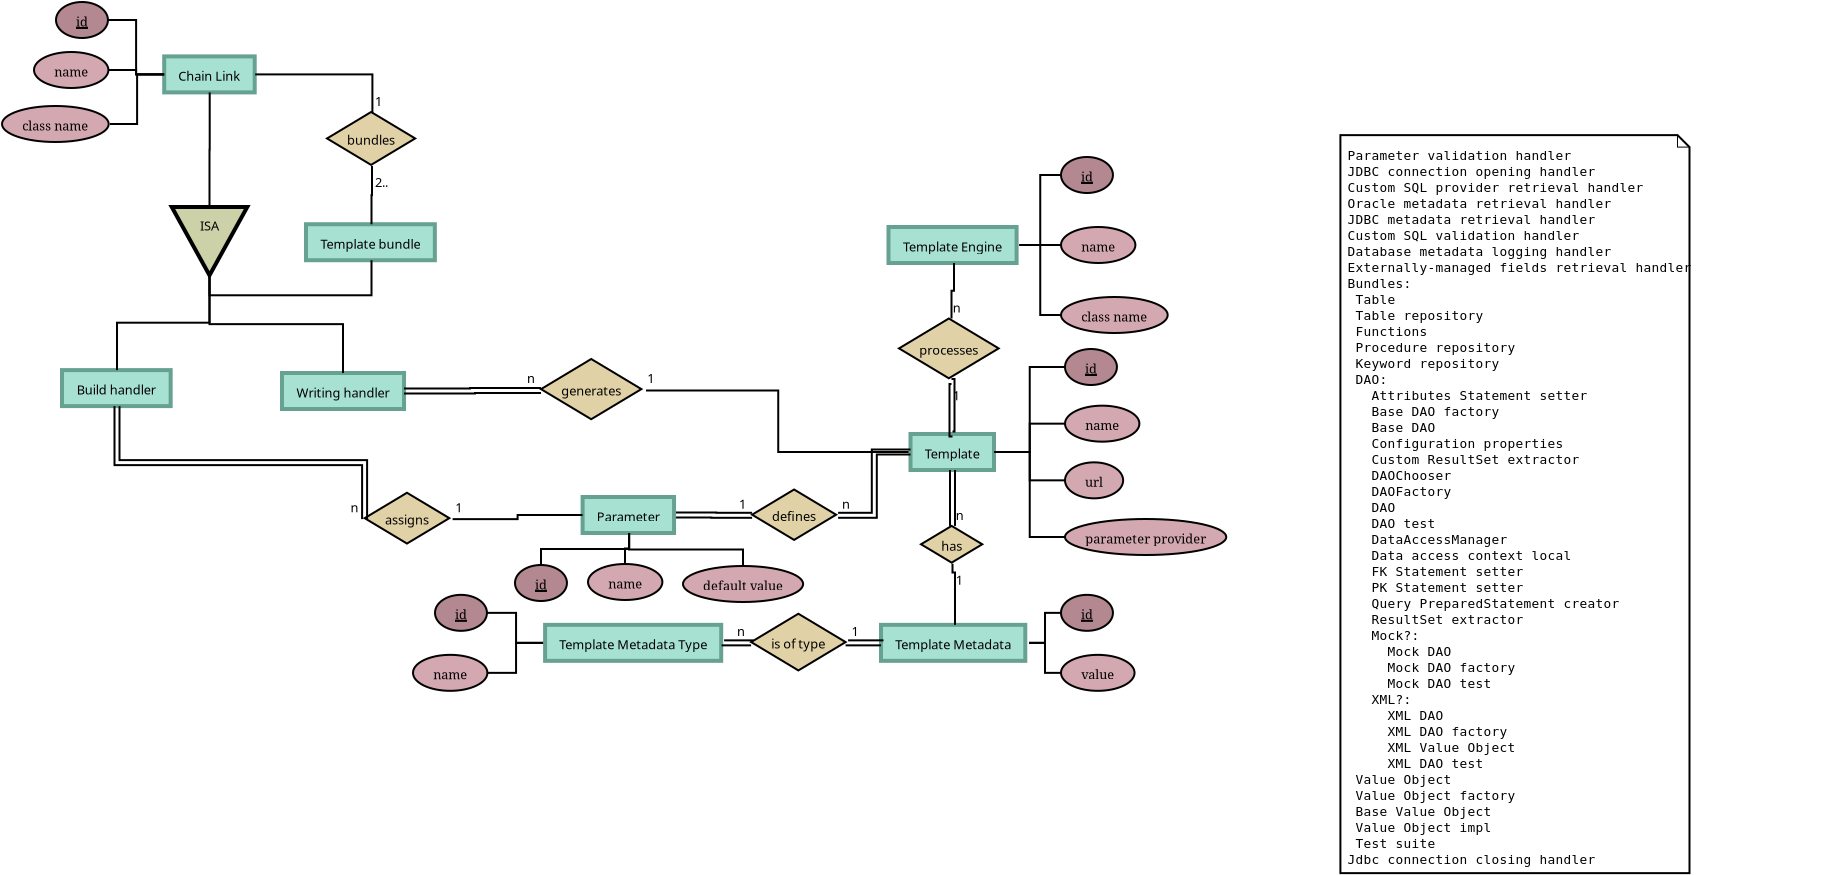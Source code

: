 <?xml version="1.0" encoding="UTF-8"?>
<dia:diagram xmlns:dia="http://www.lysator.liu.se/~alla/dia/">
  <dia:layer name="Background" visible="true">
    <dia:object type="ER - Entity" version="0" id="O0">
      <dia:attribute name="obj_pos">
        <dia:point val="2.34,1.715"/>
      </dia:attribute>
      <dia:attribute name="obj_bb">
        <dia:rectangle val="2.24,1.615;6.99,3.615"/>
      </dia:attribute>
      <dia:attribute name="elem_corner">
        <dia:point val="2.34,1.715"/>
      </dia:attribute>
      <dia:attribute name="elem_width">
        <dia:real val="4.55"/>
      </dia:attribute>
      <dia:attribute name="elem_height">
        <dia:real val="1.8"/>
      </dia:attribute>
      <dia:attribute name="border_width">
        <dia:real val="0.2"/>
      </dia:attribute>
      <dia:attribute name="border_color">
        <dia:color val="#67a191"/>
      </dia:attribute>
      <dia:attribute name="inner_color">
        <dia:color val="#a7e1d1"/>
      </dia:attribute>
      <dia:attribute name="name">
        <dia:string>#Chain Link#</dia:string>
      </dia:attribute>
      <dia:attribute name="weak">
        <dia:boolean val="false"/>
      </dia:attribute>
      <dia:attribute name="associative">
        <dia:boolean val="false"/>
      </dia:attribute>
      <dia:attribute name="font">
        <dia:font family="verdana" style="0" name="Courier"/>
      </dia:attribute>
      <dia:attribute name="font_height">
        <dia:real val="0.8"/>
      </dia:attribute>
    </dia:object>
    <dia:object type="UML - Note" version="0" id="O1">
      <dia:attribute name="obj_pos">
        <dia:point val="61.15,5.65"/>
      </dia:attribute>
      <dia:attribute name="obj_bb">
        <dia:rectangle val="61.1,5.6;77.1,42.6"/>
      </dia:attribute>
      <dia:attribute name="elem_corner">
        <dia:point val="61.15,5.65"/>
      </dia:attribute>
      <dia:attribute name="elem_width">
        <dia:real val="15.9"/>
      </dia:attribute>
      <dia:attribute name="elem_height">
        <dia:real val="36.9"/>
      </dia:attribute>
      <dia:attribute name="line_colour">
        <dia:color val="#000000"/>
      </dia:attribute>
      <dia:attribute name="fill_colour">
        <dia:color val="#ffffff"/>
      </dia:attribute>
      <dia:attribute name="text">
        <dia:composite type="text">
          <dia:attribute name="string">
            <dia:string>#Parameter validation handler
JDBC connection opening handler
Custom SQL provider retrieval handler
Oracle metadata retrieval handler
JDBC metadata retrieval handler
Custom SQL validation handler
Database metadata logging handler
Externally-managed fields retrieval handler
Bundles:
 Table
 Table repository
 Functions
 Procedure repository
 Keyword repository
 DAO:
   Attributes Statement setter
   Base DAO factory
   Base DAO
   Configuration properties
   Custom ResultSet extractor
   DAOChooser
   DAOFactory
   DAO
   DAO test
   DataAccessManager
   Data access context local
   FK Statement setter
   PK Statement setter
   Query PreparedStatement creator
   ResultSet extractor
   Mock?:
     Mock DAO
     Mock DAO factory
     Mock DAO test
   XML?:
     XML DAO
     XML DAO factory
     XML Value Object
     XML DAO test
 Value Object
 Value Object factory
 Base Value Object
 Value Object impl
 Test suite
Jdbc connection closing handler#</dia:string>
          </dia:attribute>
          <dia:attribute name="font">
            <dia:font family="monospace" style="0" name="Courier"/>
          </dia:attribute>
          <dia:attribute name="height">
            <dia:real val="0.8"/>
          </dia:attribute>
          <dia:attribute name="pos">
            <dia:point val="61.5,6.85"/>
          </dia:attribute>
          <dia:attribute name="color">
            <dia:color val="#000000"/>
          </dia:attribute>
          <dia:attribute name="alignment">
            <dia:enum val="0"/>
          </dia:attribute>
        </dia:composite>
      </dia:attribute>
    </dia:object>
    <dia:object type="ER - Attribute" version="0" id="O2">
      <dia:attribute name="obj_pos">
        <dia:point val="-4.17,1.495"/>
      </dia:attribute>
      <dia:attribute name="obj_bb">
        <dia:rectangle val="-4.22,1.445;-0.42,3.345"/>
      </dia:attribute>
      <dia:attribute name="elem_corner">
        <dia:point val="-4.17,1.495"/>
      </dia:attribute>
      <dia:attribute name="elem_width">
        <dia:real val="3.7"/>
      </dia:attribute>
      <dia:attribute name="elem_height">
        <dia:real val="1.8"/>
      </dia:attribute>
      <dia:attribute name="border_width">
        <dia:real val="0.1"/>
      </dia:attribute>
      <dia:attribute name="border_color">
        <dia:color val="#000000"/>
      </dia:attribute>
      <dia:attribute name="inner_color">
        <dia:color val="#d4a8b0"/>
      </dia:attribute>
      <dia:attribute name="name">
        <dia:string>#name#</dia:string>
      </dia:attribute>
      <dia:attribute name="key">
        <dia:boolean val="false"/>
      </dia:attribute>
      <dia:attribute name="weak_key">
        <dia:boolean val="false"/>
      </dia:attribute>
      <dia:attribute name="derived">
        <dia:boolean val="false"/>
      </dia:attribute>
      <dia:attribute name="multivalued">
        <dia:boolean val="false"/>
      </dia:attribute>
      <dia:attribute name="font">
        <dia:font family="serif" style="0" name="Times-Roman"/>
      </dia:attribute>
      <dia:attribute name="font_height">
        <dia:real val="0.8"/>
      </dia:attribute>
    </dia:object>
    <dia:object type="ER - Attribute" version="0" id="O3">
      <dia:attribute name="obj_pos">
        <dia:point val="-3.07,-1.005"/>
      </dia:attribute>
      <dia:attribute name="obj_bb">
        <dia:rectangle val="-3.12,-1.055;-0.42,0.845"/>
      </dia:attribute>
      <dia:attribute name="elem_corner">
        <dia:point val="-3.07,-1.005"/>
      </dia:attribute>
      <dia:attribute name="elem_width">
        <dia:real val="2.6"/>
      </dia:attribute>
      <dia:attribute name="elem_height">
        <dia:real val="1.8"/>
      </dia:attribute>
      <dia:attribute name="border_width">
        <dia:real val="0.1"/>
      </dia:attribute>
      <dia:attribute name="border_color">
        <dia:color val="#000000"/>
      </dia:attribute>
      <dia:attribute name="inner_color">
        <dia:color val="#b48890"/>
      </dia:attribute>
      <dia:attribute name="name">
        <dia:string>#id#</dia:string>
      </dia:attribute>
      <dia:attribute name="key">
        <dia:boolean val="true"/>
      </dia:attribute>
      <dia:attribute name="weak_key">
        <dia:boolean val="false"/>
      </dia:attribute>
      <dia:attribute name="derived">
        <dia:boolean val="false"/>
      </dia:attribute>
      <dia:attribute name="multivalued">
        <dia:boolean val="false"/>
      </dia:attribute>
      <dia:attribute name="font">
        <dia:font family="serif" style="0" name="Times-Roman"/>
      </dia:attribute>
      <dia:attribute name="font_height">
        <dia:real val="0.8"/>
      </dia:attribute>
    </dia:object>
    <dia:object type="ER - Attribute" version="0" id="O4">
      <dia:attribute name="obj_pos">
        <dia:point val="-5.77,4.195"/>
      </dia:attribute>
      <dia:attribute name="obj_bb">
        <dia:rectangle val="-5.82,4.145;-0.32,6.045"/>
      </dia:attribute>
      <dia:attribute name="elem_corner">
        <dia:point val="-5.77,4.195"/>
      </dia:attribute>
      <dia:attribute name="elem_width">
        <dia:real val="5.4"/>
      </dia:attribute>
      <dia:attribute name="elem_height">
        <dia:real val="1.8"/>
      </dia:attribute>
      <dia:attribute name="border_width">
        <dia:real val="0.1"/>
      </dia:attribute>
      <dia:attribute name="border_color">
        <dia:color val="#000000"/>
      </dia:attribute>
      <dia:attribute name="inner_color">
        <dia:color val="#d4a8b0"/>
      </dia:attribute>
      <dia:attribute name="name">
        <dia:string>#class name#</dia:string>
      </dia:attribute>
      <dia:attribute name="key">
        <dia:boolean val="false"/>
      </dia:attribute>
      <dia:attribute name="weak_key">
        <dia:boolean val="false"/>
      </dia:attribute>
      <dia:attribute name="derived">
        <dia:boolean val="false"/>
      </dia:attribute>
      <dia:attribute name="multivalued">
        <dia:boolean val="false"/>
      </dia:attribute>
      <dia:attribute name="font">
        <dia:font family="serif" style="0" name="Times-Roman"/>
      </dia:attribute>
      <dia:attribute name="font_height">
        <dia:real val="0.8"/>
      </dia:attribute>
    </dia:object>
    <dia:object type="ER - Relationship" version="0" id="O5">
      <dia:attribute name="obj_pos">
        <dia:point val="21.18,16.845"/>
      </dia:attribute>
      <dia:attribute name="obj_bb">
        <dia:rectangle val="20.43,16.795;27.18,20.045"/>
      </dia:attribute>
      <dia:attribute name="elem_corner">
        <dia:point val="21.18,16.845"/>
      </dia:attribute>
      <dia:attribute name="elem_width">
        <dia:real val="5.25"/>
      </dia:attribute>
      <dia:attribute name="elem_height">
        <dia:real val="3.15"/>
      </dia:attribute>
      <dia:attribute name="border_width">
        <dia:real val="0.1"/>
      </dia:attribute>
      <dia:attribute name="border_color">
        <dia:color val="#000000"/>
      </dia:attribute>
      <dia:attribute name="inner_color">
        <dia:color val="#e1d1a7"/>
      </dia:attribute>
      <dia:attribute name="name">
        <dia:string>#generates#</dia:string>
      </dia:attribute>
      <dia:attribute name="left_card">
        <dia:string>#n#</dia:string>
      </dia:attribute>
      <dia:attribute name="right_card">
        <dia:string>#1#</dia:string>
      </dia:attribute>
      <dia:attribute name="identifying">
        <dia:boolean val="false"/>
      </dia:attribute>
      <dia:attribute name="rotated">
        <dia:boolean val="false"/>
      </dia:attribute>
      <dia:attribute name="font">
        <dia:font family="verdana" style="0" name="Courier"/>
      </dia:attribute>
      <dia:attribute name="font_height">
        <dia:real val="0.8"/>
      </dia:attribute>
    </dia:object>
    <dia:object type="Flowchart - Merge" version="0" id="O6">
      <dia:attribute name="obj_pos">
        <dia:point val="2.748,9.245"/>
      </dia:attribute>
      <dia:attribute name="obj_bb">
        <dia:rectangle val="2.58,9.145;6.631,12.868"/>
      </dia:attribute>
      <dia:attribute name="elem_corner">
        <dia:point val="2.748,9.245"/>
      </dia:attribute>
      <dia:attribute name="elem_width">
        <dia:real val="3.714"/>
      </dia:attribute>
      <dia:attribute name="elem_height">
        <dia:real val="3.414"/>
      </dia:attribute>
      <dia:attribute name="line_width">
        <dia:real val="0.2"/>
      </dia:attribute>
      <dia:attribute name="line_colour">
        <dia:color val="#000000"/>
      </dia:attribute>
      <dia:attribute name="fill_colour">
        <dia:color val="#cdd1a7"/>
      </dia:attribute>
      <dia:attribute name="show_background">
        <dia:boolean val="true"/>
      </dia:attribute>
      <dia:attribute name="line_style">
        <dia:enum val="0"/>
        <dia:real val="1"/>
      </dia:attribute>
      <dia:attribute name="text">
        <dia:composite type="text">
          <dia:attribute name="string">
            <dia:string>#ISA#</dia:string>
          </dia:attribute>
          <dia:attribute name="font">
            <dia:font family="sans" style="0" name="Helvetica"/>
          </dia:attribute>
          <dia:attribute name="height">
            <dia:real val="0.8"/>
          </dia:attribute>
          <dia:attribute name="pos">
            <dia:point val="4.605,10.249"/>
          </dia:attribute>
          <dia:attribute name="color">
            <dia:color val="#000000"/>
          </dia:attribute>
          <dia:attribute name="alignment">
            <dia:enum val="1"/>
          </dia:attribute>
        </dia:composite>
      </dia:attribute>
      <dia:attribute name="flip_horizontal">
        <dia:boolean val="false"/>
      </dia:attribute>
      <dia:attribute name="flip_vertical">
        <dia:boolean val="false"/>
      </dia:attribute>
    </dia:object>
    <dia:object type="ER - Entity" version="0" id="O7">
      <dia:attribute name="obj_pos">
        <dia:point val="9.43,10.107"/>
      </dia:attribute>
      <dia:attribute name="obj_bb">
        <dia:rectangle val="9.33,10.007;16.08,12.007"/>
      </dia:attribute>
      <dia:attribute name="elem_corner">
        <dia:point val="9.43,10.107"/>
      </dia:attribute>
      <dia:attribute name="elem_width">
        <dia:real val="6.55"/>
      </dia:attribute>
      <dia:attribute name="elem_height">
        <dia:real val="1.8"/>
      </dia:attribute>
      <dia:attribute name="border_width">
        <dia:real val="0.2"/>
      </dia:attribute>
      <dia:attribute name="border_color">
        <dia:color val="#67a191"/>
      </dia:attribute>
      <dia:attribute name="inner_color">
        <dia:color val="#a7e1d1"/>
      </dia:attribute>
      <dia:attribute name="name">
        <dia:string>#Template bundle#</dia:string>
      </dia:attribute>
      <dia:attribute name="weak">
        <dia:boolean val="false"/>
      </dia:attribute>
      <dia:attribute name="associative">
        <dia:boolean val="false"/>
      </dia:attribute>
      <dia:attribute name="font">
        <dia:font family="verdana" style="0" name="Courier"/>
      </dia:attribute>
      <dia:attribute name="font_height">
        <dia:real val="0.8"/>
      </dia:attribute>
    </dia:object>
    <dia:object type="ER - Entity" version="0" id="O8">
      <dia:attribute name="obj_pos">
        <dia:point val="-2.77,17.4"/>
      </dia:attribute>
      <dia:attribute name="obj_bb">
        <dia:rectangle val="-2.87,17.3;2.83,19.3"/>
      </dia:attribute>
      <dia:attribute name="elem_corner">
        <dia:point val="-2.77,17.4"/>
      </dia:attribute>
      <dia:attribute name="elem_width">
        <dia:real val="5.5"/>
      </dia:attribute>
      <dia:attribute name="elem_height">
        <dia:real val="1.8"/>
      </dia:attribute>
      <dia:attribute name="border_width">
        <dia:real val="0.2"/>
      </dia:attribute>
      <dia:attribute name="border_color">
        <dia:color val="#67a191"/>
      </dia:attribute>
      <dia:attribute name="inner_color">
        <dia:color val="#a7e1d1"/>
      </dia:attribute>
      <dia:attribute name="name">
        <dia:string>#Build handler#</dia:string>
      </dia:attribute>
      <dia:attribute name="weak">
        <dia:boolean val="false"/>
      </dia:attribute>
      <dia:attribute name="associative">
        <dia:boolean val="false"/>
      </dia:attribute>
      <dia:attribute name="font">
        <dia:font family="verdana" style="0" name="Courier"/>
      </dia:attribute>
      <dia:attribute name="font_height">
        <dia:real val="0.8"/>
      </dia:attribute>
    </dia:object>
    <dia:object type="ER - Entity" version="0" id="O9">
      <dia:attribute name="obj_pos">
        <dia:point val="8.23,17.545"/>
      </dia:attribute>
      <dia:attribute name="obj_bb">
        <dia:rectangle val="8.13,17.445;14.43,19.445"/>
      </dia:attribute>
      <dia:attribute name="elem_corner">
        <dia:point val="8.23,17.545"/>
      </dia:attribute>
      <dia:attribute name="elem_width">
        <dia:real val="6.1"/>
      </dia:attribute>
      <dia:attribute name="elem_height">
        <dia:real val="1.8"/>
      </dia:attribute>
      <dia:attribute name="border_width">
        <dia:real val="0.2"/>
      </dia:attribute>
      <dia:attribute name="border_color">
        <dia:color val="#67a191"/>
      </dia:attribute>
      <dia:attribute name="inner_color">
        <dia:color val="#a7e1d1"/>
      </dia:attribute>
      <dia:attribute name="name">
        <dia:string>#Writing handler#</dia:string>
      </dia:attribute>
      <dia:attribute name="weak">
        <dia:boolean val="false"/>
      </dia:attribute>
      <dia:attribute name="associative">
        <dia:boolean val="false"/>
      </dia:attribute>
      <dia:attribute name="font">
        <dia:font family="verdana" style="0" name="Courier"/>
      </dia:attribute>
      <dia:attribute name="font_height">
        <dia:real val="0.8"/>
      </dia:attribute>
    </dia:object>
    <dia:object type="ER - Participation" version="0" id="O10">
      <dia:attribute name="obj_pos">
        <dia:point val="4.615,3.515"/>
      </dia:attribute>
      <dia:attribute name="obj_bb">
        <dia:rectangle val="4.555,3.465;4.665,9.295"/>
      </dia:attribute>
      <dia:attribute name="orth_points">
        <dia:point val="4.615,3.515"/>
        <dia:point val="4.615,6.38"/>
        <dia:point val="4.605,6.38"/>
        <dia:point val="4.605,9.245"/>
      </dia:attribute>
      <dia:attribute name="orth_orient">
        <dia:enum val="1"/>
        <dia:enum val="0"/>
        <dia:enum val="1"/>
      </dia:attribute>
      <dia:attribute name="total">
        <dia:boolean val="false"/>
      </dia:attribute>
      <dia:connections>
        <dia:connection handle="0" to="O0" connection="6"/>
        <dia:connection handle="1" to="O6" connection="2"/>
      </dia:connections>
    </dia:object>
    <dia:object type="ER - Participation" version="0" id="O11">
      <dia:attribute name="obj_pos">
        <dia:point val="4.605,12.659"/>
      </dia:attribute>
      <dia:attribute name="obj_bb">
        <dia:rectangle val="-0.07,12.609;4.655,17.45"/>
      </dia:attribute>
      <dia:attribute name="orth_points">
        <dia:point val="4.605,12.659"/>
        <dia:point val="4.605,15.03"/>
        <dia:point val="-0.02,15.03"/>
        <dia:point val="-0.02,17.4"/>
      </dia:attribute>
      <dia:attribute name="orth_orient">
        <dia:enum val="1"/>
        <dia:enum val="0"/>
        <dia:enum val="1"/>
      </dia:attribute>
      <dia:attribute name="total">
        <dia:boolean val="false"/>
      </dia:attribute>
      <dia:connections>
        <dia:connection handle="0" to="O6" connection="8"/>
        <dia:connection handle="1" to="O8" connection="1"/>
      </dia:connections>
    </dia:object>
    <dia:object type="ER - Participation" version="0" id="O12">
      <dia:attribute name="obj_pos">
        <dia:point val="4.605,12.659"/>
      </dia:attribute>
      <dia:attribute name="obj_bb">
        <dia:rectangle val="4.555,11.857;12.755,13.709"/>
      </dia:attribute>
      <dia:attribute name="orth_points">
        <dia:point val="4.605,12.659"/>
        <dia:point val="4.605,13.659"/>
        <dia:point val="12.705,13.659"/>
        <dia:point val="12.705,11.907"/>
      </dia:attribute>
      <dia:attribute name="orth_orient">
        <dia:enum val="1"/>
        <dia:enum val="0"/>
        <dia:enum val="1"/>
      </dia:attribute>
      <dia:attribute name="total">
        <dia:boolean val="false"/>
      </dia:attribute>
      <dia:connections>
        <dia:connection handle="0" to="O6" connection="8"/>
        <dia:connection handle="1" to="O7" connection="6"/>
      </dia:connections>
    </dia:object>
    <dia:object type="ER - Participation" version="0" id="O13">
      <dia:attribute name="obj_pos">
        <dia:point val="4.605,12.659"/>
      </dia:attribute>
      <dia:attribute name="obj_bb">
        <dia:rectangle val="4.555,12.609;11.33,17.595"/>
      </dia:attribute>
      <dia:attribute name="orth_points">
        <dia:point val="4.605,12.659"/>
        <dia:point val="4.605,15.102"/>
        <dia:point val="11.28,15.102"/>
        <dia:point val="11.28,17.545"/>
      </dia:attribute>
      <dia:attribute name="orth_orient">
        <dia:enum val="1"/>
        <dia:enum val="0"/>
        <dia:enum val="1"/>
      </dia:attribute>
      <dia:attribute name="total">
        <dia:boolean val="false"/>
      </dia:attribute>
      <dia:connections>
        <dia:connection handle="0" to="O6" connection="8"/>
        <dia:connection handle="1" to="O9" connection="1"/>
      </dia:connections>
    </dia:object>
    <dia:object type="ER - Participation" version="0" id="O14">
      <dia:attribute name="obj_pos">
        <dia:point val="21.18,18.42"/>
      </dia:attribute>
      <dia:attribute name="obj_bb">
        <dia:rectangle val="14.155,18.245;21.355,18.62"/>
      </dia:attribute>
      <dia:attribute name="orth_points">
        <dia:point val="21.18,18.42"/>
        <dia:point val="17.755,18.42"/>
        <dia:point val="17.755,18.445"/>
        <dia:point val="14.33,18.445"/>
      </dia:attribute>
      <dia:attribute name="orth_orient">
        <dia:enum val="0"/>
        <dia:enum val="1"/>
        <dia:enum val="0"/>
      </dia:attribute>
      <dia:attribute name="total">
        <dia:boolean val="true"/>
      </dia:attribute>
      <dia:connections>
        <dia:connection handle="0" to="O5" connection="0"/>
        <dia:connection handle="1" to="O9" connection="4"/>
      </dia:connections>
    </dia:object>
    <dia:object type="ER - Participation" version="0" id="O15">
      <dia:attribute name="obj_pos">
        <dia:point val="39.655,21.495"/>
      </dia:attribute>
      <dia:attribute name="obj_bb">
        <dia:rectangle val="26.38,18.37;39.705,21.545"/>
      </dia:attribute>
      <dia:attribute name="orth_points">
        <dia:point val="39.655,21.495"/>
        <dia:point val="33.042,21.495"/>
        <dia:point val="33.042,18.42"/>
        <dia:point val="26.43,18.42"/>
      </dia:attribute>
      <dia:attribute name="orth_orient">
        <dia:enum val="0"/>
        <dia:enum val="1"/>
        <dia:enum val="0"/>
      </dia:attribute>
      <dia:attribute name="total">
        <dia:boolean val="false"/>
      </dia:attribute>
      <dia:connections>
        <dia:connection handle="0" to="O19" connection="3"/>
        <dia:connection handle="1" to="O5" connection="4"/>
      </dia:connections>
    </dia:object>
    <dia:object type="ER - Relationship" version="0" id="O16">
      <dia:attribute name="obj_pos">
        <dia:point val="10.48,4.495"/>
      </dia:attribute>
      <dia:attribute name="obj_bb">
        <dia:rectangle val="10.43,3.345;15.03,8.345"/>
      </dia:attribute>
      <dia:attribute name="elem_corner">
        <dia:point val="10.48,4.495"/>
      </dia:attribute>
      <dia:attribute name="elem_width">
        <dia:real val="4.5"/>
      </dia:attribute>
      <dia:attribute name="elem_height">
        <dia:real val="2.7"/>
      </dia:attribute>
      <dia:attribute name="border_width">
        <dia:real val="0.1"/>
      </dia:attribute>
      <dia:attribute name="border_color">
        <dia:color val="#000000"/>
      </dia:attribute>
      <dia:attribute name="inner_color">
        <dia:color val="#e1d1a7"/>
      </dia:attribute>
      <dia:attribute name="name">
        <dia:string>#bundles#</dia:string>
      </dia:attribute>
      <dia:attribute name="left_card">
        <dia:string>#1#</dia:string>
      </dia:attribute>
      <dia:attribute name="right_card">
        <dia:string>#2..#</dia:string>
      </dia:attribute>
      <dia:attribute name="identifying">
        <dia:boolean val="false"/>
      </dia:attribute>
      <dia:attribute name="rotated">
        <dia:boolean val="true"/>
      </dia:attribute>
      <dia:attribute name="font">
        <dia:font family="verdana" style="0" name="Courier"/>
      </dia:attribute>
      <dia:attribute name="font_height">
        <dia:real val="0.8"/>
      </dia:attribute>
    </dia:object>
    <dia:object type="ER - Participation" version="0" id="O17">
      <dia:attribute name="obj_pos">
        <dia:point val="6.89,2.615"/>
      </dia:attribute>
      <dia:attribute name="obj_bb">
        <dia:rectangle val="6.84,2.565;12.8,4.545"/>
      </dia:attribute>
      <dia:attribute name="orth_points">
        <dia:point val="6.89,2.615"/>
        <dia:point val="12.75,2.615"/>
        <dia:point val="12.75,4.495"/>
        <dia:point val="12.73,4.495"/>
      </dia:attribute>
      <dia:attribute name="orth_orient">
        <dia:enum val="0"/>
        <dia:enum val="1"/>
        <dia:enum val="0"/>
      </dia:attribute>
      <dia:attribute name="autorouting">
        <dia:boolean val="false"/>
      </dia:attribute>
      <dia:attribute name="total">
        <dia:boolean val="false"/>
      </dia:attribute>
      <dia:connections>
        <dia:connection handle="0" to="O0" connection="4"/>
        <dia:connection handle="1" to="O16" connection="2"/>
      </dia:connections>
    </dia:object>
    <dia:object type="ER - Participation" version="0" id="O18">
      <dia:attribute name="obj_pos">
        <dia:point val="12.705,10.107"/>
      </dia:attribute>
      <dia:attribute name="obj_bb">
        <dia:rectangle val="12.655,7.145;12.78,10.157"/>
      </dia:attribute>
      <dia:attribute name="orth_points">
        <dia:point val="12.705,10.107"/>
        <dia:point val="12.705,8.651"/>
        <dia:point val="12.73,8.651"/>
        <dia:point val="12.73,7.195"/>
      </dia:attribute>
      <dia:attribute name="orth_orient">
        <dia:enum val="1"/>
        <dia:enum val="0"/>
        <dia:enum val="1"/>
      </dia:attribute>
      <dia:attribute name="total">
        <dia:boolean val="false"/>
      </dia:attribute>
      <dia:connections>
        <dia:connection handle="0" to="O7" connection="1"/>
        <dia:connection handle="1" to="O16" connection="6"/>
      </dia:connections>
    </dia:object>
    <dia:object type="ER - Entity" version="0" id="O19">
      <dia:attribute name="obj_pos">
        <dia:point val="39.655,20.595"/>
      </dia:attribute>
      <dia:attribute name="obj_bb">
        <dia:rectangle val="39.555,20.495;43.955,22.495"/>
      </dia:attribute>
      <dia:attribute name="elem_corner">
        <dia:point val="39.655,20.595"/>
      </dia:attribute>
      <dia:attribute name="elem_width">
        <dia:real val="4.2"/>
      </dia:attribute>
      <dia:attribute name="elem_height">
        <dia:real val="1.8"/>
      </dia:attribute>
      <dia:attribute name="border_width">
        <dia:real val="0.2"/>
      </dia:attribute>
      <dia:attribute name="border_color">
        <dia:color val="#67a191"/>
      </dia:attribute>
      <dia:attribute name="inner_color">
        <dia:color val="#a7e1d1"/>
      </dia:attribute>
      <dia:attribute name="name">
        <dia:string>#Template#</dia:string>
      </dia:attribute>
      <dia:attribute name="weak">
        <dia:boolean val="false"/>
      </dia:attribute>
      <dia:attribute name="associative">
        <dia:boolean val="false"/>
      </dia:attribute>
      <dia:attribute name="font">
        <dia:font family="verdana" style="0" name="Courier"/>
      </dia:attribute>
      <dia:attribute name="font_height">
        <dia:real val="0.8"/>
      </dia:attribute>
    </dia:object>
    <dia:object type="ER - Relationship" version="0" id="O20">
      <dia:attribute name="obj_pos">
        <dia:point val="31.735,23.37"/>
      </dia:attribute>
      <dia:attribute name="obj_bb">
        <dia:rectangle val="30.985,23.32;36.785,26"/>
      </dia:attribute>
      <dia:attribute name="elem_corner">
        <dia:point val="31.735,23.37"/>
      </dia:attribute>
      <dia:attribute name="elem_width">
        <dia:real val="4.3"/>
      </dia:attribute>
      <dia:attribute name="elem_height">
        <dia:real val="2.58"/>
      </dia:attribute>
      <dia:attribute name="border_width">
        <dia:real val="0.1"/>
      </dia:attribute>
      <dia:attribute name="border_color">
        <dia:color val="#000000"/>
      </dia:attribute>
      <dia:attribute name="inner_color">
        <dia:color val="#e1d1a7"/>
      </dia:attribute>
      <dia:attribute name="name">
        <dia:string>#defines#</dia:string>
      </dia:attribute>
      <dia:attribute name="left_card">
        <dia:string>#1#</dia:string>
      </dia:attribute>
      <dia:attribute name="right_card">
        <dia:string>#n#</dia:string>
      </dia:attribute>
      <dia:attribute name="identifying">
        <dia:boolean val="false"/>
      </dia:attribute>
      <dia:attribute name="rotated">
        <dia:boolean val="false"/>
      </dia:attribute>
      <dia:attribute name="font">
        <dia:font family="verdana" style="0" name="Courier"/>
      </dia:attribute>
      <dia:attribute name="font_height">
        <dia:real val="0.8"/>
      </dia:attribute>
    </dia:object>
    <dia:object type="ER - Participation" version="0" id="O21">
      <dia:attribute name="obj_pos">
        <dia:point val="31.735,24.66"/>
      </dia:attribute>
      <dia:attribute name="obj_bb">
        <dia:rectangle val="27.735,24.47;31.91,24.835"/>
      </dia:attribute>
      <dia:attribute name="orth_points">
        <dia:point val="31.735,24.66"/>
        <dia:point val="29.823,24.66"/>
        <dia:point val="29.823,24.645"/>
        <dia:point val="27.91,24.645"/>
      </dia:attribute>
      <dia:attribute name="orth_orient">
        <dia:enum val="0"/>
        <dia:enum val="1"/>
        <dia:enum val="0"/>
      </dia:attribute>
      <dia:attribute name="total">
        <dia:boolean val="true"/>
      </dia:attribute>
      <dia:connections>
        <dia:connection handle="0" to="O20" connection="0"/>
        <dia:connection handle="1" to="O42" connection="4"/>
      </dia:connections>
    </dia:object>
    <dia:object type="ER - Participation" version="0" id="O22">
      <dia:attribute name="obj_pos">
        <dia:point val="39.655,21.495"/>
      </dia:attribute>
      <dia:attribute name="obj_bb">
        <dia:rectangle val="35.86,21.32;39.83,24.835"/>
      </dia:attribute>
      <dia:attribute name="orth_points">
        <dia:point val="39.655,21.495"/>
        <dia:point val="37.845,21.495"/>
        <dia:point val="37.845,24.66"/>
        <dia:point val="36.035,24.66"/>
      </dia:attribute>
      <dia:attribute name="orth_orient">
        <dia:enum val="0"/>
        <dia:enum val="1"/>
        <dia:enum val="0"/>
      </dia:attribute>
      <dia:attribute name="total">
        <dia:boolean val="true"/>
      </dia:attribute>
      <dia:connections>
        <dia:connection handle="0" to="O19" connection="3"/>
        <dia:connection handle="1" to="O20" connection="4"/>
      </dia:connections>
    </dia:object>
    <dia:object type="ER - Relationship" version="0" id="O23">
      <dia:attribute name="obj_pos">
        <dia:point val="40.18,25.19"/>
      </dia:attribute>
      <dia:attribute name="obj_bb">
        <dia:rectangle val="40.13,24.04;43.38,28.23"/>
      </dia:attribute>
      <dia:attribute name="elem_corner">
        <dia:point val="40.18,25.19"/>
      </dia:attribute>
      <dia:attribute name="elem_width">
        <dia:real val="3.15"/>
      </dia:attribute>
      <dia:attribute name="elem_height">
        <dia:real val="1.89"/>
      </dia:attribute>
      <dia:attribute name="border_width">
        <dia:real val="0.1"/>
      </dia:attribute>
      <dia:attribute name="border_color">
        <dia:color val="#000000"/>
      </dia:attribute>
      <dia:attribute name="inner_color">
        <dia:color val="#e1d1a7"/>
      </dia:attribute>
      <dia:attribute name="name">
        <dia:string>#has#</dia:string>
      </dia:attribute>
      <dia:attribute name="left_card">
        <dia:string>#n#</dia:string>
      </dia:attribute>
      <dia:attribute name="right_card">
        <dia:string>#1#</dia:string>
      </dia:attribute>
      <dia:attribute name="identifying">
        <dia:boolean val="false"/>
      </dia:attribute>
      <dia:attribute name="rotated">
        <dia:boolean val="true"/>
      </dia:attribute>
      <dia:attribute name="font">
        <dia:font family="verdana" style="0" name="Courier"/>
      </dia:attribute>
      <dia:attribute name="font_height">
        <dia:real val="0.8"/>
      </dia:attribute>
    </dia:object>
    <dia:object type="ER - Entity" version="0" id="O24">
      <dia:attribute name="obj_pos">
        <dia:point val="38.18,30.137"/>
      </dia:attribute>
      <dia:attribute name="obj_bb">
        <dia:rectangle val="38.08,30.038;45.68,32.038"/>
      </dia:attribute>
      <dia:attribute name="elem_corner">
        <dia:point val="38.18,30.137"/>
      </dia:attribute>
      <dia:attribute name="elem_width">
        <dia:real val="7.4"/>
      </dia:attribute>
      <dia:attribute name="elem_height">
        <dia:real val="1.8"/>
      </dia:attribute>
      <dia:attribute name="border_width">
        <dia:real val="0.2"/>
      </dia:attribute>
      <dia:attribute name="border_color">
        <dia:color val="#67a191"/>
      </dia:attribute>
      <dia:attribute name="inner_color">
        <dia:color val="#a7e1d1"/>
      </dia:attribute>
      <dia:attribute name="name">
        <dia:string>#Template Metadata#</dia:string>
      </dia:attribute>
      <dia:attribute name="weak">
        <dia:boolean val="false"/>
      </dia:attribute>
      <dia:attribute name="associative">
        <dia:boolean val="false"/>
      </dia:attribute>
      <dia:attribute name="font">
        <dia:font family="verdana" style="0" name="Courier"/>
      </dia:attribute>
      <dia:attribute name="font_height">
        <dia:real val="0.8"/>
      </dia:attribute>
    </dia:object>
    <dia:object type="ER - Participation" version="0" id="O25">
      <dia:attribute name="obj_pos">
        <dia:point val="41.755,25.19"/>
      </dia:attribute>
      <dia:attribute name="obj_bb">
        <dia:rectangle val="41.58,22.22;41.93,25.365"/>
      </dia:attribute>
      <dia:attribute name="orth_points">
        <dia:point val="41.755,25.19"/>
        <dia:point val="41.755,22.52"/>
        <dia:point val="41.755,22.52"/>
        <dia:point val="41.755,22.395"/>
      </dia:attribute>
      <dia:attribute name="orth_orient">
        <dia:enum val="1"/>
        <dia:enum val="0"/>
        <dia:enum val="1"/>
      </dia:attribute>
      <dia:attribute name="autorouting">
        <dia:boolean val="false"/>
      </dia:attribute>
      <dia:attribute name="total">
        <dia:boolean val="true"/>
      </dia:attribute>
      <dia:connections>
        <dia:connection handle="0" to="O23" connection="2"/>
        <dia:connection handle="1" to="O19" connection="6"/>
      </dia:connections>
    </dia:object>
    <dia:object type="ER - Participation" version="0" id="O26">
      <dia:attribute name="obj_pos">
        <dia:point val="41.88,30.137"/>
      </dia:attribute>
      <dia:attribute name="obj_bb">
        <dia:rectangle val="41.705,27.03;41.93,30.188"/>
      </dia:attribute>
      <dia:attribute name="orth_points">
        <dia:point val="41.88,30.137"/>
        <dia:point val="41.88,27.52"/>
        <dia:point val="41.755,27.52"/>
        <dia:point val="41.755,27.08"/>
      </dia:attribute>
      <dia:attribute name="orth_orient">
        <dia:enum val="1"/>
        <dia:enum val="0"/>
        <dia:enum val="1"/>
      </dia:attribute>
      <dia:attribute name="autorouting">
        <dia:boolean val="false"/>
      </dia:attribute>
      <dia:attribute name="total">
        <dia:boolean val="false"/>
      </dia:attribute>
      <dia:connections>
        <dia:connection handle="0" to="O24" connection="1"/>
        <dia:connection handle="1" to="O23" connection="6"/>
      </dia:connections>
    </dia:object>
    <dia:object type="ER - Entity" version="0" id="O27">
      <dia:attribute name="obj_pos">
        <dia:point val="38.555,10.245"/>
      </dia:attribute>
      <dia:attribute name="obj_bb">
        <dia:rectangle val="38.455,10.145;45.205,12.145"/>
      </dia:attribute>
      <dia:attribute name="elem_corner">
        <dia:point val="38.555,10.245"/>
      </dia:attribute>
      <dia:attribute name="elem_width">
        <dia:real val="6.55"/>
      </dia:attribute>
      <dia:attribute name="elem_height">
        <dia:real val="1.8"/>
      </dia:attribute>
      <dia:attribute name="border_width">
        <dia:real val="0.2"/>
      </dia:attribute>
      <dia:attribute name="border_color">
        <dia:color val="#67a191"/>
      </dia:attribute>
      <dia:attribute name="inner_color">
        <dia:color val="#a7e1d1"/>
      </dia:attribute>
      <dia:attribute name="name">
        <dia:string>#Template Engine#</dia:string>
      </dia:attribute>
      <dia:attribute name="weak">
        <dia:boolean val="false"/>
      </dia:attribute>
      <dia:attribute name="associative">
        <dia:boolean val="false"/>
      </dia:attribute>
      <dia:attribute name="font">
        <dia:font family="verdana" style="0" name="Courier"/>
      </dia:attribute>
      <dia:attribute name="font_height">
        <dia:real val="0.8"/>
      </dia:attribute>
    </dia:object>
    <dia:object type="ER - Participation" version="0" id="O28">
      <dia:attribute name="obj_pos">
        <dia:point val="47.18,29.538"/>
      </dia:attribute>
      <dia:attribute name="obj_bb">
        <dia:rectangle val="45.53,29.488;47.23,31.087"/>
      </dia:attribute>
      <dia:attribute name="orth_points">
        <dia:point val="47.18,29.538"/>
        <dia:point val="46.38,29.538"/>
        <dia:point val="46.38,31.038"/>
        <dia:point val="45.58,31.038"/>
      </dia:attribute>
      <dia:attribute name="orth_orient">
        <dia:enum val="0"/>
        <dia:enum val="1"/>
        <dia:enum val="0"/>
      </dia:attribute>
      <dia:attribute name="total">
        <dia:boolean val="false"/>
      </dia:attribute>
      <dia:connections>
        <dia:connection handle="0" to="O62" connection="3"/>
        <dia:connection handle="1" to="O24" connection="4"/>
      </dia:connections>
    </dia:object>
    <dia:object type="ER - Participation" version="0" id="O29">
      <dia:attribute name="obj_pos">
        <dia:point val="47.18,32.538"/>
      </dia:attribute>
      <dia:attribute name="obj_bb">
        <dia:rectangle val="45.53,30.988;47.23,32.587"/>
      </dia:attribute>
      <dia:attribute name="orth_points">
        <dia:point val="47.18,32.538"/>
        <dia:point val="46.38,32.538"/>
        <dia:point val="46.38,31.038"/>
        <dia:point val="45.58,31.038"/>
      </dia:attribute>
      <dia:attribute name="orth_orient">
        <dia:enum val="0"/>
        <dia:enum val="1"/>
        <dia:enum val="0"/>
      </dia:attribute>
      <dia:attribute name="total">
        <dia:boolean val="false"/>
      </dia:attribute>
      <dia:connections>
        <dia:connection handle="0" to="O63" connection="3"/>
        <dia:connection handle="1" to="O24" connection="4"/>
      </dia:connections>
    </dia:object>
    <dia:object type="ER - Participation" version="0" id="O30">
      <dia:attribute name="obj_pos">
        <dia:point val="47.38,25.745"/>
      </dia:attribute>
      <dia:attribute name="obj_bb">
        <dia:rectangle val="43.805,21.445;47.43,25.795"/>
      </dia:attribute>
      <dia:attribute name="orth_points">
        <dia:point val="47.38,25.745"/>
        <dia:point val="45.617,25.745"/>
        <dia:point val="45.617,21.495"/>
        <dia:point val="43.855,21.495"/>
      </dia:attribute>
      <dia:attribute name="orth_orient">
        <dia:enum val="0"/>
        <dia:enum val="1"/>
        <dia:enum val="0"/>
      </dia:attribute>
      <dia:attribute name="total">
        <dia:boolean val="false"/>
      </dia:attribute>
      <dia:connections>
        <dia:connection handle="0" to="O56" connection="3"/>
        <dia:connection handle="1" to="O19" connection="4"/>
      </dia:connections>
    </dia:object>
    <dia:object type="ER - Participation" version="0" id="O31">
      <dia:attribute name="obj_pos">
        <dia:point val="47.38,22.912"/>
      </dia:attribute>
      <dia:attribute name="obj_bb">
        <dia:rectangle val="43.805,21.445;47.43,22.962"/>
      </dia:attribute>
      <dia:attribute name="orth_points">
        <dia:point val="47.38,22.912"/>
        <dia:point val="45.617,22.912"/>
        <dia:point val="45.617,21.495"/>
        <dia:point val="43.855,21.495"/>
      </dia:attribute>
      <dia:attribute name="orth_orient">
        <dia:enum val="0"/>
        <dia:enum val="1"/>
        <dia:enum val="0"/>
      </dia:attribute>
      <dia:attribute name="total">
        <dia:boolean val="false"/>
      </dia:attribute>
      <dia:connections>
        <dia:connection handle="0" to="O55" connection="3"/>
        <dia:connection handle="1" to="O19" connection="4"/>
      </dia:connections>
    </dia:object>
    <dia:object type="ER - Participation" version="0" id="O32">
      <dia:attribute name="obj_pos">
        <dia:point val="47.38,17.245"/>
      </dia:attribute>
      <dia:attribute name="obj_bb">
        <dia:rectangle val="43.805,17.195;47.43,21.545"/>
      </dia:attribute>
      <dia:attribute name="orth_points">
        <dia:point val="47.38,17.245"/>
        <dia:point val="45.617,17.245"/>
        <dia:point val="45.617,21.495"/>
        <dia:point val="43.855,21.495"/>
      </dia:attribute>
      <dia:attribute name="orth_orient">
        <dia:enum val="0"/>
        <dia:enum val="1"/>
        <dia:enum val="0"/>
      </dia:attribute>
      <dia:attribute name="total">
        <dia:boolean val="false"/>
      </dia:attribute>
      <dia:connections>
        <dia:connection handle="0" to="O54" connection="3"/>
        <dia:connection handle="1" to="O19" connection="4"/>
      </dia:connections>
    </dia:object>
    <dia:object type="ER - Participation" version="0" id="O33">
      <dia:attribute name="obj_pos">
        <dia:point val="47.18,11.145"/>
      </dia:attribute>
      <dia:attribute name="obj_bb">
        <dia:rectangle val="45.034,11.095;47.18,11.195"/>
      </dia:attribute>
      <dia:attribute name="orth_points">
        <dia:point val="47.18,11.145"/>
        <dia:point val="47.18,11.145"/>
        <dia:point val="45.105,11.145"/>
        <dia:point val="45.105,11.145"/>
      </dia:attribute>
      <dia:attribute name="orth_orient">
        <dia:enum val="0"/>
        <dia:enum val="1"/>
        <dia:enum val="0"/>
      </dia:attribute>
      <dia:attribute name="total">
        <dia:boolean val="false"/>
      </dia:attribute>
      <dia:connections>
        <dia:connection handle="0" to="O39" connection="3"/>
        <dia:connection handle="1" to="O27" connection="4"/>
      </dia:connections>
    </dia:object>
    <dia:object type="ER - Participation" version="0" id="O34">
      <dia:attribute name="obj_pos">
        <dia:point val="47.18,14.645"/>
      </dia:attribute>
      <dia:attribute name="obj_bb">
        <dia:rectangle val="45.055,11.095;47.23,14.695"/>
      </dia:attribute>
      <dia:attribute name="orth_points">
        <dia:point val="47.18,14.645"/>
        <dia:point val="46.142,14.645"/>
        <dia:point val="46.142,11.145"/>
        <dia:point val="45.105,11.145"/>
      </dia:attribute>
      <dia:attribute name="orth_orient">
        <dia:enum val="0"/>
        <dia:enum val="1"/>
        <dia:enum val="0"/>
      </dia:attribute>
      <dia:attribute name="total">
        <dia:boolean val="false"/>
      </dia:attribute>
      <dia:connections>
        <dia:connection handle="0" to="O40" connection="3"/>
        <dia:connection handle="1" to="O27" connection="4"/>
      </dia:connections>
    </dia:object>
    <dia:object type="ER - Relationship" version="0" id="O35">
      <dia:attribute name="obj_pos">
        <dia:point val="39.08,14.82"/>
      </dia:attribute>
      <dia:attribute name="obj_bb">
        <dia:rectangle val="39.03,13.67;44.38,19.12"/>
      </dia:attribute>
      <dia:attribute name="elem_corner">
        <dia:point val="39.08,14.82"/>
      </dia:attribute>
      <dia:attribute name="elem_width">
        <dia:real val="5.25"/>
      </dia:attribute>
      <dia:attribute name="elem_height">
        <dia:real val="3.15"/>
      </dia:attribute>
      <dia:attribute name="border_width">
        <dia:real val="0.1"/>
      </dia:attribute>
      <dia:attribute name="border_color">
        <dia:color val="#000000"/>
      </dia:attribute>
      <dia:attribute name="inner_color">
        <dia:color val="#e1d1a7"/>
      </dia:attribute>
      <dia:attribute name="name">
        <dia:string>#processes#</dia:string>
      </dia:attribute>
      <dia:attribute name="left_card">
        <dia:string>#n#</dia:string>
      </dia:attribute>
      <dia:attribute name="right_card">
        <dia:string>#1#</dia:string>
      </dia:attribute>
      <dia:attribute name="identifying">
        <dia:boolean val="false"/>
      </dia:attribute>
      <dia:attribute name="rotated">
        <dia:boolean val="true"/>
      </dia:attribute>
      <dia:attribute name="font">
        <dia:font family="verdana" style="0" name="Courier"/>
      </dia:attribute>
      <dia:attribute name="font_height">
        <dia:real val="0.8"/>
      </dia:attribute>
    </dia:object>
    <dia:object type="ER - Participation" version="0" id="O36">
      <dia:attribute name="obj_pos">
        <dia:point val="41.755,20.595"/>
      </dia:attribute>
      <dia:attribute name="obj_bb">
        <dia:rectangle val="41.53,17.795;41.93,20.77"/>
      </dia:attribute>
      <dia:attribute name="orth_points">
        <dia:point val="41.755,20.595"/>
        <dia:point val="41.73,20.595"/>
        <dia:point val="41.73,17.97"/>
        <dia:point val="41.705,17.97"/>
      </dia:attribute>
      <dia:attribute name="orth_orient">
        <dia:enum val="0"/>
        <dia:enum val="1"/>
        <dia:enum val="0"/>
      </dia:attribute>
      <dia:attribute name="autorouting">
        <dia:boolean val="false"/>
      </dia:attribute>
      <dia:attribute name="total">
        <dia:boolean val="true"/>
      </dia:attribute>
      <dia:connections>
        <dia:connection handle="0" to="O19" connection="1"/>
        <dia:connection handle="1" to="O35" connection="6"/>
      </dia:connections>
    </dia:object>
    <dia:object type="ER - Participation" version="0" id="O37">
      <dia:attribute name="obj_pos">
        <dia:point val="41.705,14.82"/>
      </dia:attribute>
      <dia:attribute name="obj_bb">
        <dia:rectangle val="41.655,11.995;41.88,14.87"/>
      </dia:attribute>
      <dia:attribute name="orth_points">
        <dia:point val="41.705,14.82"/>
        <dia:point val="41.705,13.432"/>
        <dia:point val="41.83,13.432"/>
        <dia:point val="41.83,12.045"/>
      </dia:attribute>
      <dia:attribute name="orth_orient">
        <dia:enum val="1"/>
        <dia:enum val="0"/>
        <dia:enum val="1"/>
      </dia:attribute>
      <dia:attribute name="total">
        <dia:boolean val="false"/>
      </dia:attribute>
      <dia:connections>
        <dia:connection handle="0" to="O35" connection="2"/>
        <dia:connection handle="1" to="O27" connection="6"/>
      </dia:connections>
    </dia:object>
    <dia:object type="ER - Participation" version="0" id="O38">
      <dia:attribute name="obj_pos">
        <dia:point val="47.18,7.645"/>
      </dia:attribute>
      <dia:attribute name="obj_bb">
        <dia:rectangle val="45.055,7.595;47.23,11.195"/>
      </dia:attribute>
      <dia:attribute name="orth_points">
        <dia:point val="47.18,7.645"/>
        <dia:point val="46.142,7.645"/>
        <dia:point val="46.142,11.145"/>
        <dia:point val="45.105,11.145"/>
      </dia:attribute>
      <dia:attribute name="orth_orient">
        <dia:enum val="0"/>
        <dia:enum val="1"/>
        <dia:enum val="0"/>
      </dia:attribute>
      <dia:attribute name="total">
        <dia:boolean val="false"/>
      </dia:attribute>
      <dia:connections>
        <dia:connection handle="0" to="O41" connection="3"/>
        <dia:connection handle="1" to="O27" connection="4"/>
      </dia:connections>
    </dia:object>
    <dia:object type="ER - Attribute" version="0" id="O39">
      <dia:attribute name="obj_pos">
        <dia:point val="47.18,10.245"/>
      </dia:attribute>
      <dia:attribute name="obj_bb">
        <dia:rectangle val="47.13,10.195;50.93,12.095"/>
      </dia:attribute>
      <dia:attribute name="elem_corner">
        <dia:point val="47.18,10.245"/>
      </dia:attribute>
      <dia:attribute name="elem_width">
        <dia:real val="3.7"/>
      </dia:attribute>
      <dia:attribute name="elem_height">
        <dia:real val="1.8"/>
      </dia:attribute>
      <dia:attribute name="border_width">
        <dia:real val="0.1"/>
      </dia:attribute>
      <dia:attribute name="border_color">
        <dia:color val="#000000"/>
      </dia:attribute>
      <dia:attribute name="inner_color">
        <dia:color val="#d4a8b0"/>
      </dia:attribute>
      <dia:attribute name="name">
        <dia:string>#name#</dia:string>
      </dia:attribute>
      <dia:attribute name="key">
        <dia:boolean val="false"/>
      </dia:attribute>
      <dia:attribute name="weak_key">
        <dia:boolean val="false"/>
      </dia:attribute>
      <dia:attribute name="derived">
        <dia:boolean val="false"/>
      </dia:attribute>
      <dia:attribute name="multivalued">
        <dia:boolean val="false"/>
      </dia:attribute>
      <dia:attribute name="font">
        <dia:font family="serif" style="0" name="Times-Roman"/>
      </dia:attribute>
      <dia:attribute name="font_height">
        <dia:real val="0.8"/>
      </dia:attribute>
    </dia:object>
    <dia:object type="ER - Attribute" version="0" id="O40">
      <dia:attribute name="obj_pos">
        <dia:point val="47.18,13.745"/>
      </dia:attribute>
      <dia:attribute name="obj_bb">
        <dia:rectangle val="47.13,13.695;52.63,15.595"/>
      </dia:attribute>
      <dia:attribute name="elem_corner">
        <dia:point val="47.18,13.745"/>
      </dia:attribute>
      <dia:attribute name="elem_width">
        <dia:real val="5.4"/>
      </dia:attribute>
      <dia:attribute name="elem_height">
        <dia:real val="1.8"/>
      </dia:attribute>
      <dia:attribute name="border_width">
        <dia:real val="0.1"/>
      </dia:attribute>
      <dia:attribute name="border_color">
        <dia:color val="#000000"/>
      </dia:attribute>
      <dia:attribute name="inner_color">
        <dia:color val="#d4a8b0"/>
      </dia:attribute>
      <dia:attribute name="name">
        <dia:string>#class name#</dia:string>
      </dia:attribute>
      <dia:attribute name="key">
        <dia:boolean val="false"/>
      </dia:attribute>
      <dia:attribute name="weak_key">
        <dia:boolean val="false"/>
      </dia:attribute>
      <dia:attribute name="derived">
        <dia:boolean val="false"/>
      </dia:attribute>
      <dia:attribute name="multivalued">
        <dia:boolean val="false"/>
      </dia:attribute>
      <dia:attribute name="font">
        <dia:font family="serif" style="0" name="Times-Roman"/>
      </dia:attribute>
      <dia:attribute name="font_height">
        <dia:real val="0.8"/>
      </dia:attribute>
    </dia:object>
    <dia:object type="ER - Attribute" version="0" id="O41">
      <dia:attribute name="obj_pos">
        <dia:point val="47.18,6.745"/>
      </dia:attribute>
      <dia:attribute name="obj_bb">
        <dia:rectangle val="47.13,6.695;49.83,8.595"/>
      </dia:attribute>
      <dia:attribute name="elem_corner">
        <dia:point val="47.18,6.745"/>
      </dia:attribute>
      <dia:attribute name="elem_width">
        <dia:real val="2.6"/>
      </dia:attribute>
      <dia:attribute name="elem_height">
        <dia:real val="1.8"/>
      </dia:attribute>
      <dia:attribute name="border_width">
        <dia:real val="0.1"/>
      </dia:attribute>
      <dia:attribute name="border_color">
        <dia:color val="#000000"/>
      </dia:attribute>
      <dia:attribute name="inner_color">
        <dia:color val="#b48890"/>
      </dia:attribute>
      <dia:attribute name="name">
        <dia:string>#id#</dia:string>
      </dia:attribute>
      <dia:attribute name="key">
        <dia:boolean val="true"/>
      </dia:attribute>
      <dia:attribute name="weak_key">
        <dia:boolean val="false"/>
      </dia:attribute>
      <dia:attribute name="derived">
        <dia:boolean val="false"/>
      </dia:attribute>
      <dia:attribute name="multivalued">
        <dia:boolean val="false"/>
      </dia:attribute>
      <dia:attribute name="font">
        <dia:font family="serif" style="0" name="Times-Roman"/>
      </dia:attribute>
      <dia:attribute name="font_height">
        <dia:real val="0.8"/>
      </dia:attribute>
    </dia:object>
    <dia:object type="ER - Entity" version="0" id="O42">
      <dia:attribute name="obj_pos">
        <dia:point val="23.26,23.745"/>
      </dia:attribute>
      <dia:attribute name="obj_bb">
        <dia:rectangle val="23.16,23.645;28.01,25.645"/>
      </dia:attribute>
      <dia:attribute name="elem_corner">
        <dia:point val="23.26,23.745"/>
      </dia:attribute>
      <dia:attribute name="elem_width">
        <dia:real val="4.65"/>
      </dia:attribute>
      <dia:attribute name="elem_height">
        <dia:real val="1.8"/>
      </dia:attribute>
      <dia:attribute name="border_width">
        <dia:real val="0.2"/>
      </dia:attribute>
      <dia:attribute name="border_color">
        <dia:color val="#67a191"/>
      </dia:attribute>
      <dia:attribute name="inner_color">
        <dia:color val="#a7e1d1"/>
      </dia:attribute>
      <dia:attribute name="name">
        <dia:string>#Parameter#</dia:string>
      </dia:attribute>
      <dia:attribute name="weak">
        <dia:boolean val="false"/>
      </dia:attribute>
      <dia:attribute name="associative">
        <dia:boolean val="false"/>
      </dia:attribute>
      <dia:attribute name="font">
        <dia:font family="verdana" style="0" name="Courier"/>
      </dia:attribute>
      <dia:attribute name="font_height">
        <dia:real val="0.8"/>
      </dia:attribute>
    </dia:object>
    <dia:object type="ER - Participation" version="0" id="O43">
      <dia:attribute name="obj_pos">
        <dia:point val="25.585,25.545"/>
      </dia:attribute>
      <dia:attribute name="obj_bb">
        <dia:rectangle val="21.13,25.495;25.635,27.195"/>
      </dia:attribute>
      <dia:attribute name="orth_points">
        <dia:point val="25.585,25.545"/>
        <dia:point val="25.585,26.345"/>
        <dia:point val="21.18,26.345"/>
        <dia:point val="21.18,27.145"/>
      </dia:attribute>
      <dia:attribute name="orth_orient">
        <dia:enum val="1"/>
        <dia:enum val="0"/>
        <dia:enum val="1"/>
      </dia:attribute>
      <dia:attribute name="total">
        <dia:boolean val="false"/>
      </dia:attribute>
      <dia:connections>
        <dia:connection handle="0" to="O42" connection="6"/>
        <dia:connection handle="1" to="O52" connection="1"/>
      </dia:connections>
    </dia:object>
    <dia:object type="ER - Participation" version="0" id="O44">
      <dia:attribute name="obj_pos">
        <dia:point val="25.585,25.545"/>
      </dia:attribute>
      <dia:attribute name="obj_bb">
        <dia:rectangle val="25.33,25.495;25.635,27.145"/>
      </dia:attribute>
      <dia:attribute name="orth_points">
        <dia:point val="25.585,25.545"/>
        <dia:point val="25.585,26.32"/>
        <dia:point val="25.38,26.32"/>
        <dia:point val="25.38,27.095"/>
      </dia:attribute>
      <dia:attribute name="orth_orient">
        <dia:enum val="1"/>
        <dia:enum val="0"/>
        <dia:enum val="1"/>
      </dia:attribute>
      <dia:attribute name="total">
        <dia:boolean val="false"/>
      </dia:attribute>
      <dia:connections>
        <dia:connection handle="0" to="O42" connection="6"/>
        <dia:connection handle="1" to="O51" connection="1"/>
      </dia:connections>
    </dia:object>
    <dia:object type="ER - Participation" version="0" id="O45">
      <dia:attribute name="obj_pos">
        <dia:point val="25.585,25.545"/>
      </dia:attribute>
      <dia:attribute name="obj_bb">
        <dia:rectangle val="25.535,25.495;31.33,27.245"/>
      </dia:attribute>
      <dia:attribute name="orth_points">
        <dia:point val="25.585,25.545"/>
        <dia:point val="25.585,26.37"/>
        <dia:point val="31.28,26.37"/>
        <dia:point val="31.28,27.195"/>
      </dia:attribute>
      <dia:attribute name="orth_orient">
        <dia:enum val="1"/>
        <dia:enum val="0"/>
        <dia:enum val="1"/>
      </dia:attribute>
      <dia:attribute name="total">
        <dia:boolean val="false"/>
      </dia:attribute>
      <dia:connections>
        <dia:connection handle="0" to="O42" connection="6"/>
        <dia:connection handle="1" to="O53" connection="1"/>
      </dia:connections>
    </dia:object>
    <dia:object type="ER - Participation" version="0" id="O46">
      <dia:attribute name="obj_pos">
        <dia:point val="47.38,20.078"/>
      </dia:attribute>
      <dia:attribute name="obj_bb">
        <dia:rectangle val="43.805,20.028;47.43,21.545"/>
      </dia:attribute>
      <dia:attribute name="orth_points">
        <dia:point val="47.38,20.078"/>
        <dia:point val="45.617,20.078"/>
        <dia:point val="45.617,21.495"/>
        <dia:point val="43.855,21.495"/>
      </dia:attribute>
      <dia:attribute name="orth_orient">
        <dia:enum val="0"/>
        <dia:enum val="1"/>
        <dia:enum val="0"/>
      </dia:attribute>
      <dia:attribute name="total">
        <dia:boolean val="false"/>
      </dia:attribute>
      <dia:connections>
        <dia:connection handle="0" to="O57" connection="3"/>
        <dia:connection handle="1" to="O19" connection="4"/>
      </dia:connections>
    </dia:object>
    <dia:object type="ER - Participation" version="0" id="O47">
      <dia:attribute name="obj_pos">
        <dia:point val="21.385,31.038"/>
      </dia:attribute>
      <dia:attribute name="obj_bb">
        <dia:rectangle val="18.43,30.988;21.435,32.587"/>
      </dia:attribute>
      <dia:attribute name="orth_points">
        <dia:point val="21.385,31.038"/>
        <dia:point val="19.933,31.038"/>
        <dia:point val="19.933,32.538"/>
        <dia:point val="18.48,32.538"/>
      </dia:attribute>
      <dia:attribute name="orth_orient">
        <dia:enum val="0"/>
        <dia:enum val="1"/>
        <dia:enum val="0"/>
      </dia:attribute>
      <dia:attribute name="total">
        <dia:boolean val="false"/>
      </dia:attribute>
      <dia:connections>
        <dia:connection handle="0" to="O49" connection="3"/>
        <dia:connection handle="1" to="O61" connection="4"/>
      </dia:connections>
    </dia:object>
    <dia:object type="ER - Participation" version="0" id="O48">
      <dia:attribute name="obj_pos">
        <dia:point val="21.385,31.038"/>
      </dia:attribute>
      <dia:attribute name="obj_bb">
        <dia:rectangle val="18.43,29.488;21.435,31.087"/>
      </dia:attribute>
      <dia:attribute name="orth_points">
        <dia:point val="21.385,31.038"/>
        <dia:point val="19.933,31.038"/>
        <dia:point val="19.933,29.538"/>
        <dia:point val="18.48,29.538"/>
      </dia:attribute>
      <dia:attribute name="orth_orient">
        <dia:enum val="0"/>
        <dia:enum val="1"/>
        <dia:enum val="0"/>
      </dia:attribute>
      <dia:attribute name="total">
        <dia:boolean val="false"/>
      </dia:attribute>
      <dia:connections>
        <dia:connection handle="0" to="O49" connection="3"/>
        <dia:connection handle="1" to="O60" connection="4"/>
      </dia:connections>
    </dia:object>
    <dia:object type="ER - Entity" version="0" id="O49">
      <dia:attribute name="obj_pos">
        <dia:point val="21.385,30.137"/>
      </dia:attribute>
      <dia:attribute name="obj_bb">
        <dia:rectangle val="21.285,30.038;30.435,32.038"/>
      </dia:attribute>
      <dia:attribute name="elem_corner">
        <dia:point val="21.385,30.137"/>
      </dia:attribute>
      <dia:attribute name="elem_width">
        <dia:real val="8.95"/>
      </dia:attribute>
      <dia:attribute name="elem_height">
        <dia:real val="1.8"/>
      </dia:attribute>
      <dia:attribute name="border_width">
        <dia:real val="0.2"/>
      </dia:attribute>
      <dia:attribute name="border_color">
        <dia:color val="#67a191"/>
      </dia:attribute>
      <dia:attribute name="inner_color">
        <dia:color val="#a7e1d1"/>
      </dia:attribute>
      <dia:attribute name="name">
        <dia:string>#Template Metadata Type#</dia:string>
      </dia:attribute>
      <dia:attribute name="weak">
        <dia:boolean val="false"/>
      </dia:attribute>
      <dia:attribute name="associative">
        <dia:boolean val="false"/>
      </dia:attribute>
      <dia:attribute name="font">
        <dia:font family="verdana" style="0" name="Courier"/>
      </dia:attribute>
      <dia:attribute name="font_height">
        <dia:real val="0.8"/>
      </dia:attribute>
    </dia:object>
    <dia:object type="ER - Relationship" version="0" id="O50">
      <dia:attribute name="obj_pos">
        <dia:point val="31.685,29.582"/>
      </dia:attribute>
      <dia:attribute name="obj_bb">
        <dia:rectangle val="30.935,29.532;37.285,32.542"/>
      </dia:attribute>
      <dia:attribute name="elem_corner">
        <dia:point val="31.685,29.582"/>
      </dia:attribute>
      <dia:attribute name="elem_width">
        <dia:real val="4.85"/>
      </dia:attribute>
      <dia:attribute name="elem_height">
        <dia:real val="2.91"/>
      </dia:attribute>
      <dia:attribute name="border_width">
        <dia:real val="0.1"/>
      </dia:attribute>
      <dia:attribute name="border_color">
        <dia:color val="#000000"/>
      </dia:attribute>
      <dia:attribute name="inner_color">
        <dia:color val="#e1d1a7"/>
      </dia:attribute>
      <dia:attribute name="name">
        <dia:string>#is of type#</dia:string>
      </dia:attribute>
      <dia:attribute name="left_card">
        <dia:string>#n#</dia:string>
      </dia:attribute>
      <dia:attribute name="right_card">
        <dia:string>#1#</dia:string>
      </dia:attribute>
      <dia:attribute name="identifying">
        <dia:boolean val="false"/>
      </dia:attribute>
      <dia:attribute name="rotated">
        <dia:boolean val="false"/>
      </dia:attribute>
      <dia:attribute name="font">
        <dia:font family="verdana" style="0" name="Courier"/>
      </dia:attribute>
      <dia:attribute name="font_height">
        <dia:real val="0.8"/>
      </dia:attribute>
    </dia:object>
    <dia:object type="ER - Attribute" version="0" id="O51">
      <dia:attribute name="obj_pos">
        <dia:point val="23.53,27.095"/>
      </dia:attribute>
      <dia:attribute name="obj_bb">
        <dia:rectangle val="23.48,27.045;27.28,28.945"/>
      </dia:attribute>
      <dia:attribute name="elem_corner">
        <dia:point val="23.53,27.095"/>
      </dia:attribute>
      <dia:attribute name="elem_width">
        <dia:real val="3.7"/>
      </dia:attribute>
      <dia:attribute name="elem_height">
        <dia:real val="1.8"/>
      </dia:attribute>
      <dia:attribute name="border_width">
        <dia:real val="0.1"/>
      </dia:attribute>
      <dia:attribute name="border_color">
        <dia:color val="#000000"/>
      </dia:attribute>
      <dia:attribute name="inner_color">
        <dia:color val="#d4a8b0"/>
      </dia:attribute>
      <dia:attribute name="name">
        <dia:string>#name#</dia:string>
      </dia:attribute>
      <dia:attribute name="key">
        <dia:boolean val="false"/>
      </dia:attribute>
      <dia:attribute name="weak_key">
        <dia:boolean val="false"/>
      </dia:attribute>
      <dia:attribute name="derived">
        <dia:boolean val="false"/>
      </dia:attribute>
      <dia:attribute name="multivalued">
        <dia:boolean val="false"/>
      </dia:attribute>
      <dia:attribute name="font">
        <dia:font family="serif" style="0" name="Times-Roman"/>
      </dia:attribute>
      <dia:attribute name="font_height">
        <dia:real val="0.8"/>
      </dia:attribute>
    </dia:object>
    <dia:object type="ER - Attribute" version="0" id="O52">
      <dia:attribute name="obj_pos">
        <dia:point val="19.88,27.145"/>
      </dia:attribute>
      <dia:attribute name="obj_bb">
        <dia:rectangle val="19.83,27.095;22.53,28.995"/>
      </dia:attribute>
      <dia:attribute name="elem_corner">
        <dia:point val="19.88,27.145"/>
      </dia:attribute>
      <dia:attribute name="elem_width">
        <dia:real val="2.6"/>
      </dia:attribute>
      <dia:attribute name="elem_height">
        <dia:real val="1.8"/>
      </dia:attribute>
      <dia:attribute name="border_width">
        <dia:real val="0.1"/>
      </dia:attribute>
      <dia:attribute name="border_color">
        <dia:color val="#000000"/>
      </dia:attribute>
      <dia:attribute name="inner_color">
        <dia:color val="#b48890"/>
      </dia:attribute>
      <dia:attribute name="name">
        <dia:string>#id#</dia:string>
      </dia:attribute>
      <dia:attribute name="key">
        <dia:boolean val="true"/>
      </dia:attribute>
      <dia:attribute name="weak_key">
        <dia:boolean val="false"/>
      </dia:attribute>
      <dia:attribute name="derived">
        <dia:boolean val="false"/>
      </dia:attribute>
      <dia:attribute name="multivalued">
        <dia:boolean val="false"/>
      </dia:attribute>
      <dia:attribute name="font">
        <dia:font family="serif" style="0" name="Times-Roman"/>
      </dia:attribute>
      <dia:attribute name="font_height">
        <dia:real val="0.8"/>
      </dia:attribute>
    </dia:object>
    <dia:object type="ER - Attribute" version="0" id="O53">
      <dia:attribute name="obj_pos">
        <dia:point val="28.28,27.195"/>
      </dia:attribute>
      <dia:attribute name="obj_bb">
        <dia:rectangle val="28.23,27.145;34.33,29.045"/>
      </dia:attribute>
      <dia:attribute name="elem_corner">
        <dia:point val="28.28,27.195"/>
      </dia:attribute>
      <dia:attribute name="elem_width">
        <dia:real val="6"/>
      </dia:attribute>
      <dia:attribute name="elem_height">
        <dia:real val="1.8"/>
      </dia:attribute>
      <dia:attribute name="border_width">
        <dia:real val="0.1"/>
      </dia:attribute>
      <dia:attribute name="border_color">
        <dia:color val="#000000"/>
      </dia:attribute>
      <dia:attribute name="inner_color">
        <dia:color val="#d4a8b0"/>
      </dia:attribute>
      <dia:attribute name="name">
        <dia:string>#default value#</dia:string>
      </dia:attribute>
      <dia:attribute name="key">
        <dia:boolean val="false"/>
      </dia:attribute>
      <dia:attribute name="weak_key">
        <dia:boolean val="false"/>
      </dia:attribute>
      <dia:attribute name="derived">
        <dia:boolean val="false"/>
      </dia:attribute>
      <dia:attribute name="multivalued">
        <dia:boolean val="false"/>
      </dia:attribute>
      <dia:attribute name="font">
        <dia:font family="serif" style="0" name="Times-Roman"/>
      </dia:attribute>
      <dia:attribute name="font_height">
        <dia:real val="0.8"/>
      </dia:attribute>
    </dia:object>
    <dia:group>
      <dia:object type="ER - Attribute" version="0" id="O54">
        <dia:attribute name="obj_pos">
          <dia:point val="47.38,16.345"/>
        </dia:attribute>
        <dia:attribute name="obj_bb">
          <dia:rectangle val="47.33,16.295;50.03,18.195"/>
        </dia:attribute>
        <dia:attribute name="elem_corner">
          <dia:point val="47.38,16.345"/>
        </dia:attribute>
        <dia:attribute name="elem_width">
          <dia:real val="2.6"/>
        </dia:attribute>
        <dia:attribute name="elem_height">
          <dia:real val="1.8"/>
        </dia:attribute>
        <dia:attribute name="border_width">
          <dia:real val="0.1"/>
        </dia:attribute>
        <dia:attribute name="border_color">
          <dia:color val="#000000"/>
        </dia:attribute>
        <dia:attribute name="inner_color">
          <dia:color val="#b48890"/>
        </dia:attribute>
        <dia:attribute name="name">
          <dia:string>#id#</dia:string>
        </dia:attribute>
        <dia:attribute name="key">
          <dia:boolean val="true"/>
        </dia:attribute>
        <dia:attribute name="weak_key">
          <dia:boolean val="false"/>
        </dia:attribute>
        <dia:attribute name="derived">
          <dia:boolean val="false"/>
        </dia:attribute>
        <dia:attribute name="multivalued">
          <dia:boolean val="false"/>
        </dia:attribute>
        <dia:attribute name="font">
          <dia:font family="serif" style="0" name="Times-Roman"/>
        </dia:attribute>
        <dia:attribute name="font_height">
          <dia:real val="0.8"/>
        </dia:attribute>
      </dia:object>
      <dia:object type="ER - Attribute" version="0" id="O55">
        <dia:attribute name="obj_pos">
          <dia:point val="47.38,22.012"/>
        </dia:attribute>
        <dia:attribute name="obj_bb">
          <dia:rectangle val="47.33,21.962;50.33,23.862"/>
        </dia:attribute>
        <dia:attribute name="elem_corner">
          <dia:point val="47.38,22.012"/>
        </dia:attribute>
        <dia:attribute name="elem_width">
          <dia:real val="2.9"/>
        </dia:attribute>
        <dia:attribute name="elem_height">
          <dia:real val="1.8"/>
        </dia:attribute>
        <dia:attribute name="border_width">
          <dia:real val="0.1"/>
        </dia:attribute>
        <dia:attribute name="border_color">
          <dia:color val="#000000"/>
        </dia:attribute>
        <dia:attribute name="inner_color">
          <dia:color val="#d4a8b0"/>
        </dia:attribute>
        <dia:attribute name="name">
          <dia:string>#url#</dia:string>
        </dia:attribute>
        <dia:attribute name="key">
          <dia:boolean val="false"/>
        </dia:attribute>
        <dia:attribute name="weak_key">
          <dia:boolean val="false"/>
        </dia:attribute>
        <dia:attribute name="derived">
          <dia:boolean val="false"/>
        </dia:attribute>
        <dia:attribute name="multivalued">
          <dia:boolean val="false"/>
        </dia:attribute>
        <dia:attribute name="font">
          <dia:font family="serif" style="0" name="Times-Roman"/>
        </dia:attribute>
        <dia:attribute name="font_height">
          <dia:real val="0.8"/>
        </dia:attribute>
      </dia:object>
      <dia:object type="ER - Attribute" version="0" id="O56">
        <dia:attribute name="obj_pos">
          <dia:point val="47.38,24.845"/>
        </dia:attribute>
        <dia:attribute name="obj_bb">
          <dia:rectangle val="47.33,24.795;55.48,26.695"/>
        </dia:attribute>
        <dia:attribute name="elem_corner">
          <dia:point val="47.38,24.845"/>
        </dia:attribute>
        <dia:attribute name="elem_width">
          <dia:real val="8.05"/>
        </dia:attribute>
        <dia:attribute name="elem_height">
          <dia:real val="1.8"/>
        </dia:attribute>
        <dia:attribute name="border_width">
          <dia:real val="0.1"/>
        </dia:attribute>
        <dia:attribute name="border_color">
          <dia:color val="#000000"/>
        </dia:attribute>
        <dia:attribute name="inner_color">
          <dia:color val="#d4a8b0"/>
        </dia:attribute>
        <dia:attribute name="name">
          <dia:string>#parameter provider#</dia:string>
        </dia:attribute>
        <dia:attribute name="key">
          <dia:boolean val="false"/>
        </dia:attribute>
        <dia:attribute name="weak_key">
          <dia:boolean val="false"/>
        </dia:attribute>
        <dia:attribute name="derived">
          <dia:boolean val="false"/>
        </dia:attribute>
        <dia:attribute name="multivalued">
          <dia:boolean val="false"/>
        </dia:attribute>
        <dia:attribute name="font">
          <dia:font family="serif" style="0" name="Times-Roman"/>
        </dia:attribute>
        <dia:attribute name="font_height">
          <dia:real val="0.8"/>
        </dia:attribute>
      </dia:object>
      <dia:object type="ER - Attribute" version="0" id="O57">
        <dia:attribute name="obj_pos">
          <dia:point val="47.38,19.178"/>
        </dia:attribute>
        <dia:attribute name="obj_bb">
          <dia:rectangle val="47.33,19.128;51.13,21.028"/>
        </dia:attribute>
        <dia:attribute name="elem_corner">
          <dia:point val="47.38,19.178"/>
        </dia:attribute>
        <dia:attribute name="elem_width">
          <dia:real val="3.7"/>
        </dia:attribute>
        <dia:attribute name="elem_height">
          <dia:real val="1.8"/>
        </dia:attribute>
        <dia:attribute name="border_width">
          <dia:real val="0.1"/>
        </dia:attribute>
        <dia:attribute name="border_color">
          <dia:color val="#000000"/>
        </dia:attribute>
        <dia:attribute name="inner_color">
          <dia:color val="#d4a8b0"/>
        </dia:attribute>
        <dia:attribute name="name">
          <dia:string>#name#</dia:string>
        </dia:attribute>
        <dia:attribute name="key">
          <dia:boolean val="false"/>
        </dia:attribute>
        <dia:attribute name="weak_key">
          <dia:boolean val="false"/>
        </dia:attribute>
        <dia:attribute name="derived">
          <dia:boolean val="false"/>
        </dia:attribute>
        <dia:attribute name="multivalued">
          <dia:boolean val="false"/>
        </dia:attribute>
        <dia:attribute name="font">
          <dia:font family="serif" style="0" name="Times-Roman"/>
        </dia:attribute>
        <dia:attribute name="font_height">
          <dia:real val="0.8"/>
        </dia:attribute>
      </dia:object>
    </dia:group>
    <dia:object type="ER - Participation" version="0" id="O58">
      <dia:attribute name="obj_pos">
        <dia:point val="31.685,31.038"/>
      </dia:attribute>
      <dia:attribute name="obj_bb">
        <dia:rectangle val="30.087,30.863;31.685,31.212"/>
      </dia:attribute>
      <dia:attribute name="orth_points">
        <dia:point val="31.685,31.038"/>
        <dia:point val="31.685,31.038"/>
        <dia:point val="30.335,31.038"/>
        <dia:point val="30.335,31.038"/>
      </dia:attribute>
      <dia:attribute name="orth_orient">
        <dia:enum val="0"/>
        <dia:enum val="1"/>
        <dia:enum val="0"/>
      </dia:attribute>
      <dia:attribute name="total">
        <dia:boolean val="true"/>
      </dia:attribute>
      <dia:connections>
        <dia:connection handle="0" to="O50" connection="0"/>
        <dia:connection handle="1" to="O49" connection="4"/>
      </dia:connections>
    </dia:object>
    <dia:object type="ER - Participation" version="0" id="O59">
      <dia:attribute name="obj_pos">
        <dia:point val="38.18,31.038"/>
      </dia:attribute>
      <dia:attribute name="obj_bb">
        <dia:rectangle val="36.288,30.863;38.18,31.212"/>
      </dia:attribute>
      <dia:attribute name="orth_points">
        <dia:point val="38.18,31.038"/>
        <dia:point val="38.18,31.038"/>
        <dia:point val="36.535,31.038"/>
        <dia:point val="36.535,31.038"/>
      </dia:attribute>
      <dia:attribute name="orth_orient">
        <dia:enum val="0"/>
        <dia:enum val="1"/>
        <dia:enum val="0"/>
      </dia:attribute>
      <dia:attribute name="total">
        <dia:boolean val="true"/>
      </dia:attribute>
      <dia:connections>
        <dia:connection handle="0" to="O24" connection="3"/>
        <dia:connection handle="1" to="O50" connection="4"/>
      </dia:connections>
    </dia:object>
    <dia:object type="ER - Attribute" version="0" id="O60">
      <dia:attribute name="obj_pos">
        <dia:point val="15.88,28.637"/>
      </dia:attribute>
      <dia:attribute name="obj_bb">
        <dia:rectangle val="15.83,28.587;18.53,30.488"/>
      </dia:attribute>
      <dia:attribute name="elem_corner">
        <dia:point val="15.88,28.637"/>
      </dia:attribute>
      <dia:attribute name="elem_width">
        <dia:real val="2.6"/>
      </dia:attribute>
      <dia:attribute name="elem_height">
        <dia:real val="1.8"/>
      </dia:attribute>
      <dia:attribute name="border_width">
        <dia:real val="0.1"/>
      </dia:attribute>
      <dia:attribute name="border_color">
        <dia:color val="#000000"/>
      </dia:attribute>
      <dia:attribute name="inner_color">
        <dia:color val="#b48890"/>
      </dia:attribute>
      <dia:attribute name="name">
        <dia:string>#id#</dia:string>
      </dia:attribute>
      <dia:attribute name="key">
        <dia:boolean val="true"/>
      </dia:attribute>
      <dia:attribute name="weak_key">
        <dia:boolean val="false"/>
      </dia:attribute>
      <dia:attribute name="derived">
        <dia:boolean val="false"/>
      </dia:attribute>
      <dia:attribute name="multivalued">
        <dia:boolean val="false"/>
      </dia:attribute>
      <dia:attribute name="font">
        <dia:font family="serif" style="0" name="Times-Roman"/>
      </dia:attribute>
      <dia:attribute name="font_height">
        <dia:real val="0.8"/>
      </dia:attribute>
    </dia:object>
    <dia:object type="ER - Attribute" version="0" id="O61">
      <dia:attribute name="obj_pos">
        <dia:point val="14.78,31.637"/>
      </dia:attribute>
      <dia:attribute name="obj_bb">
        <dia:rectangle val="14.73,31.587;18.53,33.487"/>
      </dia:attribute>
      <dia:attribute name="elem_corner">
        <dia:point val="14.78,31.637"/>
      </dia:attribute>
      <dia:attribute name="elem_width">
        <dia:real val="3.7"/>
      </dia:attribute>
      <dia:attribute name="elem_height">
        <dia:real val="1.8"/>
      </dia:attribute>
      <dia:attribute name="border_width">
        <dia:real val="0.1"/>
      </dia:attribute>
      <dia:attribute name="border_color">
        <dia:color val="#000000"/>
      </dia:attribute>
      <dia:attribute name="inner_color">
        <dia:color val="#d4a8b0"/>
      </dia:attribute>
      <dia:attribute name="name">
        <dia:string>#name#</dia:string>
      </dia:attribute>
      <dia:attribute name="key">
        <dia:boolean val="false"/>
      </dia:attribute>
      <dia:attribute name="weak_key">
        <dia:boolean val="false"/>
      </dia:attribute>
      <dia:attribute name="derived">
        <dia:boolean val="false"/>
      </dia:attribute>
      <dia:attribute name="multivalued">
        <dia:boolean val="false"/>
      </dia:attribute>
      <dia:attribute name="font">
        <dia:font family="serif" style="0" name="Times-Roman"/>
      </dia:attribute>
      <dia:attribute name="font_height">
        <dia:real val="0.8"/>
      </dia:attribute>
    </dia:object>
    <dia:object type="ER - Attribute" version="0" id="O62">
      <dia:attribute name="obj_pos">
        <dia:point val="47.18,28.637"/>
      </dia:attribute>
      <dia:attribute name="obj_bb">
        <dia:rectangle val="47.13,28.587;49.83,30.488"/>
      </dia:attribute>
      <dia:attribute name="elem_corner">
        <dia:point val="47.18,28.637"/>
      </dia:attribute>
      <dia:attribute name="elem_width">
        <dia:real val="2.6"/>
      </dia:attribute>
      <dia:attribute name="elem_height">
        <dia:real val="1.8"/>
      </dia:attribute>
      <dia:attribute name="border_width">
        <dia:real val="0.1"/>
      </dia:attribute>
      <dia:attribute name="border_color">
        <dia:color val="#000000"/>
      </dia:attribute>
      <dia:attribute name="inner_color">
        <dia:color val="#b48890"/>
      </dia:attribute>
      <dia:attribute name="name">
        <dia:string>#id#</dia:string>
      </dia:attribute>
      <dia:attribute name="key">
        <dia:boolean val="true"/>
      </dia:attribute>
      <dia:attribute name="weak_key">
        <dia:boolean val="false"/>
      </dia:attribute>
      <dia:attribute name="derived">
        <dia:boolean val="false"/>
      </dia:attribute>
      <dia:attribute name="multivalued">
        <dia:boolean val="false"/>
      </dia:attribute>
      <dia:attribute name="font">
        <dia:font family="serif" style="0" name="Times-Roman"/>
      </dia:attribute>
      <dia:attribute name="font_height">
        <dia:real val="0.8"/>
      </dia:attribute>
    </dia:object>
    <dia:object type="ER - Attribute" version="0" id="O63">
      <dia:attribute name="obj_pos">
        <dia:point val="47.18,31.637"/>
      </dia:attribute>
      <dia:attribute name="obj_bb">
        <dia:rectangle val="47.13,31.587;50.83,33.487"/>
      </dia:attribute>
      <dia:attribute name="elem_corner">
        <dia:point val="47.18,31.637"/>
      </dia:attribute>
      <dia:attribute name="elem_width">
        <dia:real val="3.6"/>
      </dia:attribute>
      <dia:attribute name="elem_height">
        <dia:real val="1.8"/>
      </dia:attribute>
      <dia:attribute name="border_width">
        <dia:real val="0.1"/>
      </dia:attribute>
      <dia:attribute name="border_color">
        <dia:color val="#000000"/>
      </dia:attribute>
      <dia:attribute name="inner_color">
        <dia:color val="#d4a8b0"/>
      </dia:attribute>
      <dia:attribute name="name">
        <dia:string>#value#</dia:string>
      </dia:attribute>
      <dia:attribute name="key">
        <dia:boolean val="false"/>
      </dia:attribute>
      <dia:attribute name="weak_key">
        <dia:boolean val="false"/>
      </dia:attribute>
      <dia:attribute name="derived">
        <dia:boolean val="false"/>
      </dia:attribute>
      <dia:attribute name="multivalued">
        <dia:boolean val="false"/>
      </dia:attribute>
      <dia:attribute name="font">
        <dia:font family="serif" style="0" name="Times-Roman"/>
      </dia:attribute>
      <dia:attribute name="font_height">
        <dia:real val="0.8"/>
      </dia:attribute>
    </dia:object>
    <dia:object type="ER - Relationship" version="0" id="O64">
      <dia:attribute name="obj_pos">
        <dia:point val="12.36,23.532"/>
      </dia:attribute>
      <dia:attribute name="obj_bb">
        <dia:rectangle val="11.61,23.483;17.51,26.223"/>
      </dia:attribute>
      <dia:attribute name="elem_corner">
        <dia:point val="12.36,23.532"/>
      </dia:attribute>
      <dia:attribute name="elem_width">
        <dia:real val="4.4"/>
      </dia:attribute>
      <dia:attribute name="elem_height">
        <dia:real val="2.64"/>
      </dia:attribute>
      <dia:attribute name="border_width">
        <dia:real val="0.1"/>
      </dia:attribute>
      <dia:attribute name="border_color">
        <dia:color val="#000000"/>
      </dia:attribute>
      <dia:attribute name="inner_color">
        <dia:color val="#e1d1a7"/>
      </dia:attribute>
      <dia:attribute name="name">
        <dia:string>#assigns#</dia:string>
      </dia:attribute>
      <dia:attribute name="left_card">
        <dia:string>#n#</dia:string>
      </dia:attribute>
      <dia:attribute name="right_card">
        <dia:string>#1#</dia:string>
      </dia:attribute>
      <dia:attribute name="identifying">
        <dia:boolean val="false"/>
      </dia:attribute>
      <dia:attribute name="rotated">
        <dia:boolean val="false"/>
      </dia:attribute>
      <dia:attribute name="font">
        <dia:font family="verdana" style="0" name="Courier"/>
      </dia:attribute>
      <dia:attribute name="font_height">
        <dia:real val="0.8"/>
      </dia:attribute>
    </dia:object>
    <dia:object type="ER - Participation" version="0" id="O65">
      <dia:attribute name="obj_pos">
        <dia:point val="23.26,24.645"/>
      </dia:attribute>
      <dia:attribute name="obj_bb">
        <dia:rectangle val="16.71,24.595;23.31,24.902"/>
      </dia:attribute>
      <dia:attribute name="orth_points">
        <dia:point val="23.26,24.645"/>
        <dia:point val="20.01,24.645"/>
        <dia:point val="20.01,24.852"/>
        <dia:point val="16.76,24.852"/>
      </dia:attribute>
      <dia:attribute name="orth_orient">
        <dia:enum val="0"/>
        <dia:enum val="1"/>
        <dia:enum val="0"/>
      </dia:attribute>
      <dia:attribute name="total">
        <dia:boolean val="false"/>
      </dia:attribute>
      <dia:connections>
        <dia:connection handle="0" to="O42" connection="3"/>
        <dia:connection handle="1" to="O64" connection="4"/>
      </dia:connections>
    </dia:object>
    <dia:object type="ER - Participation" version="0" id="O66">
      <dia:attribute name="obj_pos">
        <dia:point val="12.36,24.852"/>
      </dia:attribute>
      <dia:attribute name="obj_bb">
        <dia:rectangle val="-0.195,19.025;12.535,25.027"/>
      </dia:attribute>
      <dia:attribute name="orth_points">
        <dia:point val="12.36,24.852"/>
        <dia:point val="12.36,22.026"/>
        <dia:point val="-0.02,22.026"/>
        <dia:point val="-0.02,19.2"/>
      </dia:attribute>
      <dia:attribute name="orth_orient">
        <dia:enum val="1"/>
        <dia:enum val="0"/>
        <dia:enum val="1"/>
      </dia:attribute>
      <dia:attribute name="total">
        <dia:boolean val="true"/>
      </dia:attribute>
      <dia:connections>
        <dia:connection handle="0" to="O64" connection="0"/>
        <dia:connection handle="1" to="O8" connection="6"/>
      </dia:connections>
    </dia:object>
    <dia:object type="ER - Participation" version="0" id="O67">
      <dia:attribute name="obj_pos">
        <dia:point val="2.34,2.615"/>
      </dia:attribute>
      <dia:attribute name="obj_bb">
        <dia:rectangle val="-0.52,-0.155;2.39,2.665"/>
      </dia:attribute>
      <dia:attribute name="orth_points">
        <dia:point val="2.34,2.615"/>
        <dia:point val="0.935,2.615"/>
        <dia:point val="0.935,-0.105"/>
        <dia:point val="-0.47,-0.105"/>
      </dia:attribute>
      <dia:attribute name="orth_orient">
        <dia:enum val="0"/>
        <dia:enum val="1"/>
        <dia:enum val="0"/>
      </dia:attribute>
      <dia:attribute name="total">
        <dia:boolean val="false"/>
      </dia:attribute>
      <dia:connections>
        <dia:connection handle="0" to="O0" connection="3"/>
        <dia:connection handle="1" to="O3" connection="4"/>
      </dia:connections>
    </dia:object>
    <dia:object type="ER - Participation" version="0" id="O68">
      <dia:attribute name="obj_pos">
        <dia:point val="2.34,2.615"/>
      </dia:attribute>
      <dia:attribute name="obj_bb">
        <dia:rectangle val="-0.52,2.345;2.39,2.665"/>
      </dia:attribute>
      <dia:attribute name="orth_points">
        <dia:point val="2.34,2.615"/>
        <dia:point val="0.935,2.615"/>
        <dia:point val="0.935,2.395"/>
        <dia:point val="-0.47,2.395"/>
      </dia:attribute>
      <dia:attribute name="orth_orient">
        <dia:enum val="0"/>
        <dia:enum val="1"/>
        <dia:enum val="0"/>
      </dia:attribute>
      <dia:attribute name="total">
        <dia:boolean val="false"/>
      </dia:attribute>
      <dia:connections>
        <dia:connection handle="0" to="O0" connection="3"/>
        <dia:connection handle="1" to="O2" connection="4"/>
      </dia:connections>
    </dia:object>
    <dia:object type="ER - Participation" version="0" id="O69">
      <dia:attribute name="obj_pos">
        <dia:point val="2.34,2.615"/>
      </dia:attribute>
      <dia:attribute name="obj_bb">
        <dia:rectangle val="-0.42,2.565;2.39,5.145"/>
      </dia:attribute>
      <dia:attribute name="orth_points">
        <dia:point val="2.34,2.615"/>
        <dia:point val="0.985,2.615"/>
        <dia:point val="0.985,5.095"/>
        <dia:point val="-0.37,5.095"/>
      </dia:attribute>
      <dia:attribute name="orth_orient">
        <dia:enum val="0"/>
        <dia:enum val="1"/>
        <dia:enum val="0"/>
      </dia:attribute>
      <dia:attribute name="total">
        <dia:boolean val="false"/>
      </dia:attribute>
      <dia:connections>
        <dia:connection handle="0" to="O0" connection="3"/>
        <dia:connection handle="1" to="O4" connection="4"/>
      </dia:connections>
    </dia:object>
  </dia:layer>
</dia:diagram>
